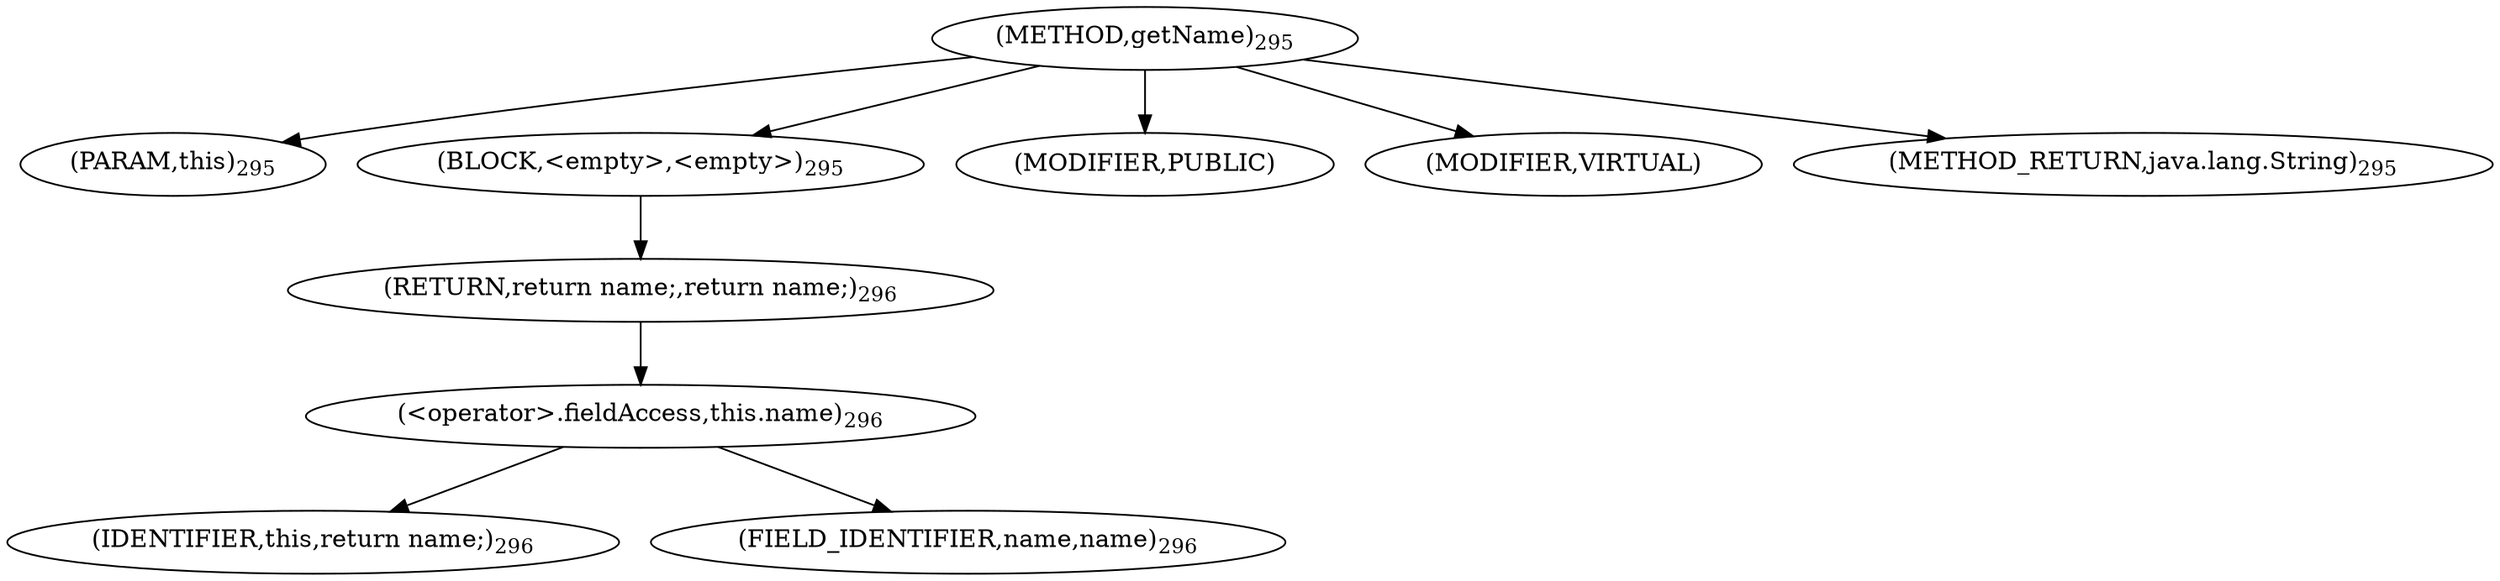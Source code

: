 digraph "getName" {  
"856" [label = <(METHOD,getName)<SUB>295</SUB>> ]
"857" [label = <(PARAM,this)<SUB>295</SUB>> ]
"858" [label = <(BLOCK,&lt;empty&gt;,&lt;empty&gt;)<SUB>295</SUB>> ]
"859" [label = <(RETURN,return name;,return name;)<SUB>296</SUB>> ]
"860" [label = <(&lt;operator&gt;.fieldAccess,this.name)<SUB>296</SUB>> ]
"861" [label = <(IDENTIFIER,this,return name;)<SUB>296</SUB>> ]
"862" [label = <(FIELD_IDENTIFIER,name,name)<SUB>296</SUB>> ]
"863" [label = <(MODIFIER,PUBLIC)> ]
"864" [label = <(MODIFIER,VIRTUAL)> ]
"865" [label = <(METHOD_RETURN,java.lang.String)<SUB>295</SUB>> ]
  "856" -> "857" 
  "856" -> "858" 
  "856" -> "863" 
  "856" -> "864" 
  "856" -> "865" 
  "858" -> "859" 
  "859" -> "860" 
  "860" -> "861" 
  "860" -> "862" 
}
